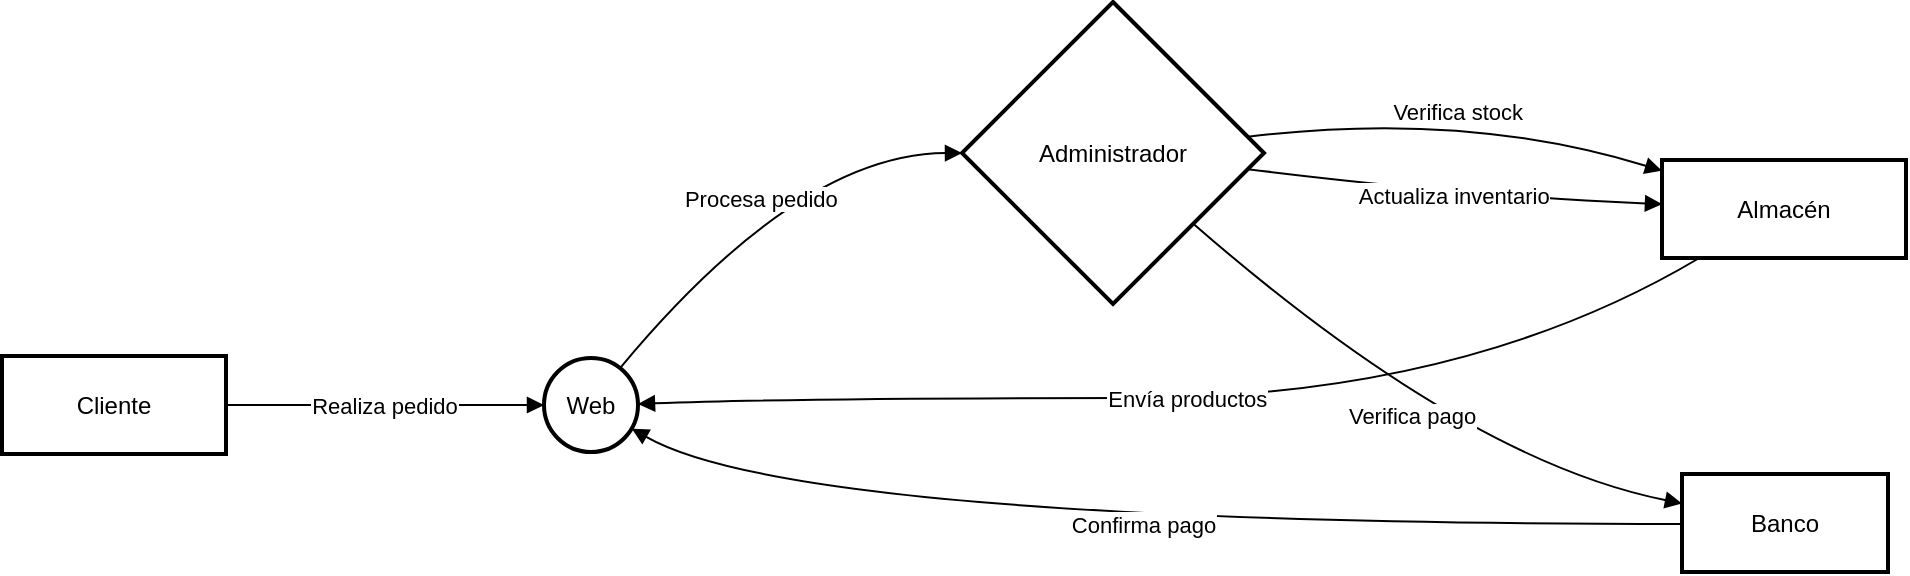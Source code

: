 <mxfile version="24.9.1">
  <diagram name="Página-1" id="TNrKjXQ0GfE4AtVbd688">
    <mxGraphModel>
      <root>
        <mxCell id="0" />
        <mxCell id="1" parent="0" />
        <mxCell id="2" value="Cliente" style="whiteSpace=wrap;strokeWidth=2;" vertex="1" parent="1">
          <mxGeometry x="8" y="185" width="112" height="49" as="geometry" />
        </mxCell>
        <mxCell id="3" value="Web" style="ellipse;aspect=fixed;strokeWidth=2;whiteSpace=wrap;" vertex="1" parent="1">
          <mxGeometry x="279" y="186" width="47" height="47" as="geometry" />
        </mxCell>
        <mxCell id="4" value="Administrador" style="rhombus;strokeWidth=2;whiteSpace=wrap;" vertex="1" parent="1">
          <mxGeometry x="488" y="8" width="151" height="151" as="geometry" />
        </mxCell>
        <mxCell id="5" value="Almacén" style="whiteSpace=wrap;strokeWidth=2;" vertex="1" parent="1">
          <mxGeometry x="838" y="87" width="122" height="49" as="geometry" />
        </mxCell>
        <mxCell id="6" value="Banco" style="whiteSpace=wrap;strokeWidth=2;" vertex="1" parent="1">
          <mxGeometry x="848" y="244" width="103" height="49" as="geometry" />
        </mxCell>
        <mxCell id="7" value="Realiza pedido" style="curved=1;startArrow=none;endArrow=block;exitX=1;exitY=0.5;entryX=-0.01;entryY=0.5;" edge="1" parent="1" source="2" target="3">
          <mxGeometry relative="1" as="geometry">
            <Array as="points" />
          </mxGeometry>
        </mxCell>
        <mxCell id="8" value="Procesa pedido" style="curved=1;startArrow=none;endArrow=block;exitX=0.9;exitY=0;entryX=0;entryY=0.5;" edge="1" parent="1" source="3" target="4">
          <mxGeometry relative="1" as="geometry">
            <Array as="points">
              <mxPoint x="406" y="84" />
            </Array>
          </mxGeometry>
        </mxCell>
        <mxCell id="9" value="Verifica stock" style="curved=1;startArrow=none;endArrow=block;exitX=1;exitY=0.44;entryX=0;entryY=0.11;" edge="1" parent="1" source="4" target="5">
          <mxGeometry relative="1" as="geometry">
            <Array as="points">
              <mxPoint x="739" y="62" />
            </Array>
          </mxGeometry>
        </mxCell>
        <mxCell id="10" value="Verifica pago" style="curved=1;startArrow=none;endArrow=block;exitX=1;exitY=0.94;entryX=0;entryY=0.3;" edge="1" parent="1" source="4" target="6">
          <mxGeometry relative="1" as="geometry">
            <Array as="points">
              <mxPoint x="739" y="237" />
            </Array>
          </mxGeometry>
        </mxCell>
        <mxCell id="11" value="Envía productos" style="curved=1;startArrow=none;endArrow=block;exitX=0.16;exitY=0.99;entryX=0.98;entryY=0.48;" edge="1" parent="1" source="5" target="3">
          <mxGeometry relative="1" as="geometry">
            <Array as="points">
              <mxPoint x="739" y="206" />
              <mxPoint x="406" y="206" />
            </Array>
          </mxGeometry>
        </mxCell>
        <mxCell id="12" value="Confirma pago" style="curved=1;startArrow=none;endArrow=block;exitX=0;exitY=0.51;entryX=0.98;entryY=0.78;" edge="1" parent="1" source="6" target="3">
          <mxGeometry relative="1" as="geometry">
            <Array as="points">
              <mxPoint x="406" y="269" />
            </Array>
          </mxGeometry>
        </mxCell>
        <mxCell id="13" value="Actualiza inventario" style="curved=1;startArrow=none;endArrow=block;exitX=1;exitY=0.56;entryX=0;entryY=0.45;" edge="1" parent="1" source="4" target="5">
          <mxGeometry relative="1" as="geometry">
            <Array as="points">
              <mxPoint x="739" y="105" />
            </Array>
          </mxGeometry>
        </mxCell>
      </root>
    </mxGraphModel>
  </diagram>
</mxfile>
